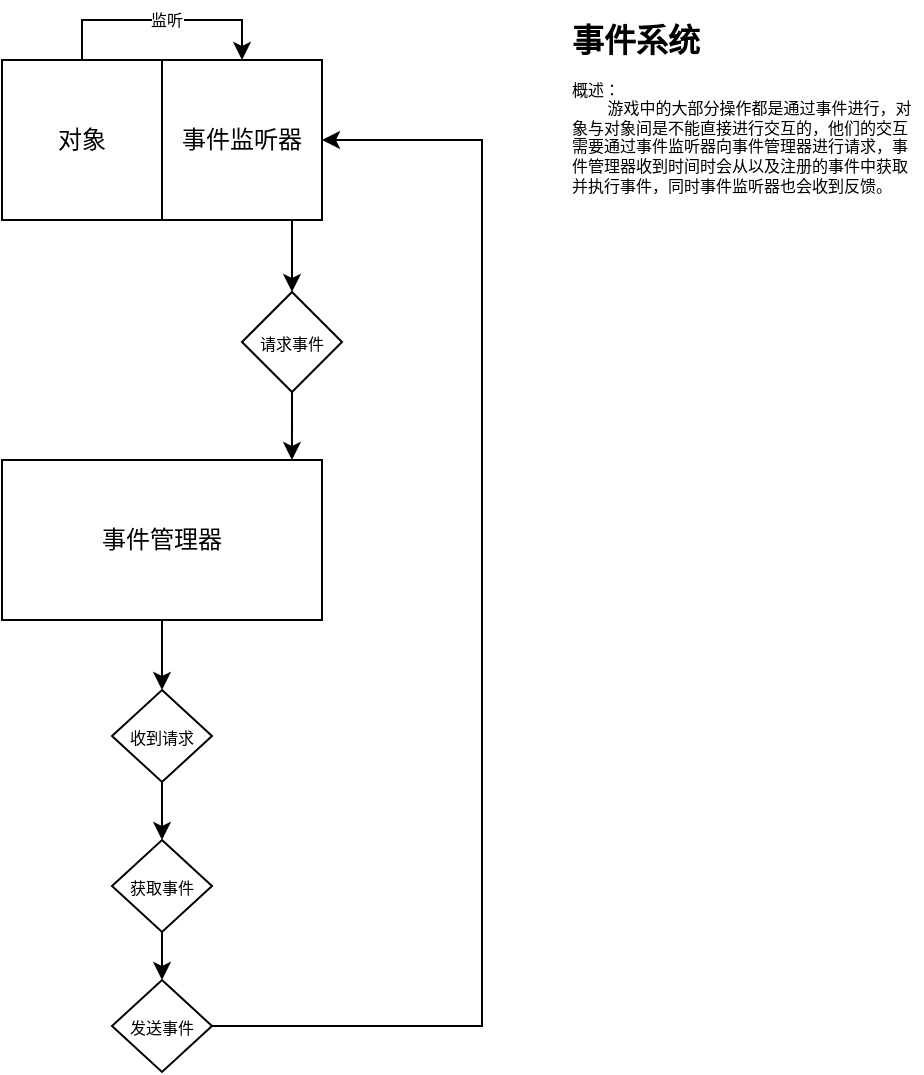 <mxfile version="16.5.1" type="device"><diagram id="8VBpB3-huxBcjNjxM-Q0" name="第 1 页"><mxGraphModel dx="716" dy="442" grid="1" gridSize="10" guides="1" tooltips="1" connect="1" arrows="1" fold="1" page="1" pageScale="1" pageWidth="1169" pageHeight="827" math="0" shadow="0"><root><mxCell id="0"/><mxCell id="1" parent="0"/><mxCell id="21dNzd3n6opqdvRuMatq-7" style="edgeStyle=orthogonalEdgeStyle;rounded=0;orthogonalLoop=1;jettySize=auto;html=1;entryX=0.5;entryY=0;entryDx=0;entryDy=0;" edge="1" parent="1" source="21dNzd3n6opqdvRuMatq-1" target="21dNzd3n6opqdvRuMatq-6"><mxGeometry relative="1" as="geometry"/></mxCell><mxCell id="21dNzd3n6opqdvRuMatq-1" value="事件管理器" style="rounded=0;whiteSpace=wrap;html=1;" vertex="1" parent="1"><mxGeometry x="200" y="300" width="160" height="80" as="geometry"/></mxCell><mxCell id="21dNzd3n6opqdvRuMatq-10" style="edgeStyle=orthogonalEdgeStyle;rounded=0;orthogonalLoop=1;jettySize=auto;html=1;exitX=0.75;exitY=1;exitDx=0;exitDy=0;entryX=0.5;entryY=0;entryDx=0;entryDy=0;" edge="1" parent="1" source="21dNzd3n6opqdvRuMatq-2" target="21dNzd3n6opqdvRuMatq-8"><mxGeometry relative="1" as="geometry"/></mxCell><mxCell id="21dNzd3n6opqdvRuMatq-2" value="事件监听器" style="rounded=0;whiteSpace=wrap;html=1;" vertex="1" parent="1"><mxGeometry x="280" y="100" width="80" height="80" as="geometry"/></mxCell><mxCell id="21dNzd3n6opqdvRuMatq-21" style="edgeStyle=orthogonalEdgeStyle;rounded=0;orthogonalLoop=1;jettySize=auto;html=1;fontSize=8;entryX=0.5;entryY=0;entryDx=0;entryDy=0;" edge="1" parent="1" source="21dNzd3n6opqdvRuMatq-3" target="21dNzd3n6opqdvRuMatq-2"><mxGeometry relative="1" as="geometry"><mxPoint x="270" y="40" as="targetPoint"/></mxGeometry></mxCell><mxCell id="21dNzd3n6opqdvRuMatq-22" value="监听" style="edgeLabel;html=1;align=center;verticalAlign=middle;resizable=0;points=[];fontSize=8;" vertex="1" connectable="0" parent="21dNzd3n6opqdvRuMatq-21"><mxGeometry x="0.03" relative="1" as="geometry"><mxPoint as="offset"/></mxGeometry></mxCell><mxCell id="21dNzd3n6opqdvRuMatq-3" value="对象" style="rounded=0;whiteSpace=wrap;html=1;" vertex="1" parent="1"><mxGeometry x="200" y="100" width="80" height="80" as="geometry"/></mxCell><mxCell id="21dNzd3n6opqdvRuMatq-15" style="edgeStyle=orthogonalEdgeStyle;rounded=0;orthogonalLoop=1;jettySize=auto;html=1;entryX=0.5;entryY=0;entryDx=0;entryDy=0;fontSize=8;" edge="1" parent="1" source="21dNzd3n6opqdvRuMatq-6" target="21dNzd3n6opqdvRuMatq-14"><mxGeometry relative="1" as="geometry"/></mxCell><mxCell id="21dNzd3n6opqdvRuMatq-6" value="&lt;font style=&quot;font-size: 8px&quot;&gt;收到请求&lt;/font&gt;" style="rhombus;whiteSpace=wrap;html=1;" vertex="1" parent="1"><mxGeometry x="255" y="415" width="50" height="46" as="geometry"/></mxCell><mxCell id="21dNzd3n6opqdvRuMatq-13" style="edgeStyle=orthogonalEdgeStyle;rounded=0;orthogonalLoop=1;jettySize=auto;html=1;entryX=0.906;entryY=0;entryDx=0;entryDy=0;entryPerimeter=0;fontSize=8;" edge="1" parent="1" source="21dNzd3n6opqdvRuMatq-8" target="21dNzd3n6opqdvRuMatq-1"><mxGeometry relative="1" as="geometry"/></mxCell><mxCell id="21dNzd3n6opqdvRuMatq-8" value="&lt;font style=&quot;font-size: 8px&quot;&gt;请求事件&lt;/font&gt;" style="rhombus;whiteSpace=wrap;html=1;" vertex="1" parent="1"><mxGeometry x="320" y="216" width="50" height="50" as="geometry"/></mxCell><mxCell id="21dNzd3n6opqdvRuMatq-17" style="edgeStyle=orthogonalEdgeStyle;rounded=0;orthogonalLoop=1;jettySize=auto;html=1;entryX=0.5;entryY=0;entryDx=0;entryDy=0;fontSize=8;" edge="1" parent="1" source="21dNzd3n6opqdvRuMatq-14" target="21dNzd3n6opqdvRuMatq-16"><mxGeometry relative="1" as="geometry"/></mxCell><mxCell id="21dNzd3n6opqdvRuMatq-14" value="&lt;span style=&quot;font-size: 8px&quot;&gt;获取事件&lt;/span&gt;" style="rhombus;whiteSpace=wrap;html=1;" vertex="1" parent="1"><mxGeometry x="255" y="490" width="50" height="46" as="geometry"/></mxCell><mxCell id="21dNzd3n6opqdvRuMatq-18" style="edgeStyle=orthogonalEdgeStyle;rounded=0;orthogonalLoop=1;jettySize=auto;html=1;entryX=1;entryY=0.5;entryDx=0;entryDy=0;fontSize=8;" edge="1" parent="1" source="21dNzd3n6opqdvRuMatq-16" target="21dNzd3n6opqdvRuMatq-2"><mxGeometry relative="1" as="geometry"><Array as="points"><mxPoint x="440" y="583"/><mxPoint x="440" y="140"/></Array></mxGeometry></mxCell><mxCell id="21dNzd3n6opqdvRuMatq-16" value="&lt;span style=&quot;font-size: 8px&quot;&gt;发送事件&lt;/span&gt;" style="rhombus;whiteSpace=wrap;html=1;" vertex="1" parent="1"><mxGeometry x="255" y="560" width="50" height="46" as="geometry"/></mxCell><mxCell id="21dNzd3n6opqdvRuMatq-23" value="&lt;h1&gt;事件系统&lt;/h1&gt;&lt;div&gt;概述：&lt;/div&gt;&lt;div&gt;&lt;span style=&quot;white-space: pre&quot;&gt;&#9;&lt;/span&gt;游戏中的大部分操作都是通过事件进行，对象与对象间是不能直接进行交互的，他们的交互需要通过事件监听器向事件管理器进行请求，事件管理器收到时间时会从以及注册的事件中获取并执行事件，同时事件监听器也会收到反馈。&lt;br&gt;&lt;/div&gt;" style="text;html=1;strokeColor=none;fillColor=none;spacing=5;spacingTop=-20;whiteSpace=wrap;overflow=hidden;rounded=0;fontSize=8;arcSize=0;" vertex="1" parent="1"><mxGeometry x="480" y="80" width="180" height="100" as="geometry"/></mxCell></root></mxGraphModel></diagram></mxfile>